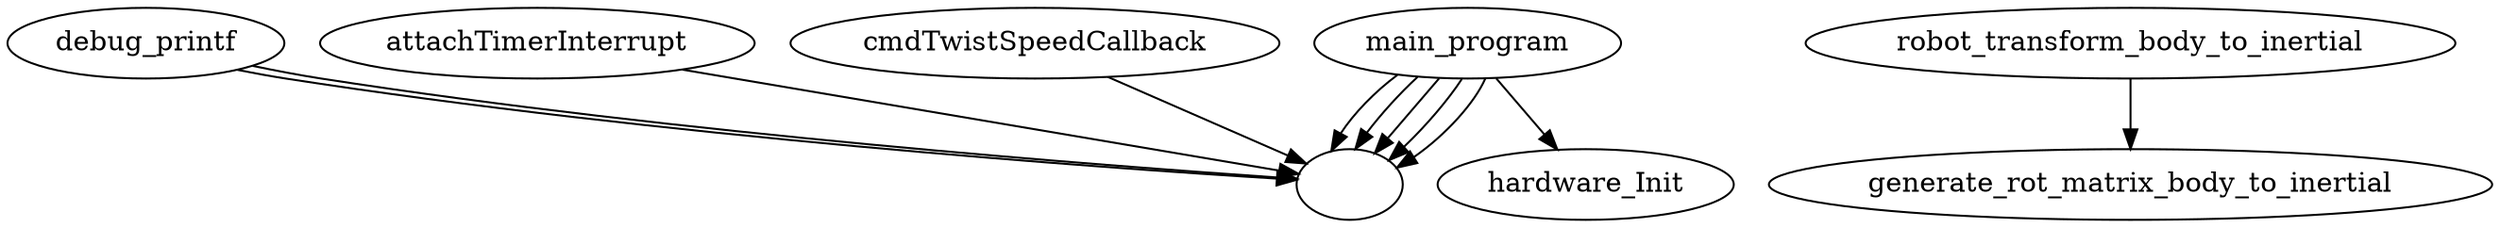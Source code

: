 digraph CallGraph {
  "debug_printf" -> "";
  "debug_printf" -> "";
  "robot_transform_body_to_inertial" -> "generate_rot_matrix_body_to_inertial";
  "main_program" -> "hardware_Init";
  "main_program" -> "";
  "main_program" -> "";
  "main_program" -> "";
  "main_program" -> "";
  "main_program" -> "";
  "attachTimerInterrupt" -> "";
  "cmdTwistSpeedCallback" -> "";
}
